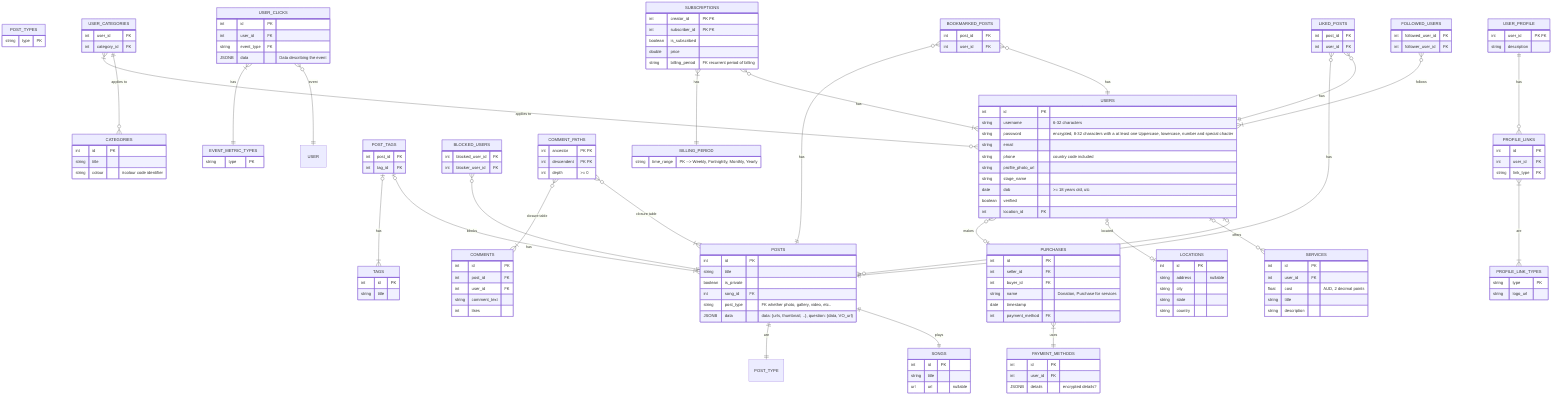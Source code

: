erDiagram
    USERS |o--o{ POSTS : uploads
    USERS |o--o{ SERVICES : offers
    POSTS ||--|| SONGS : plays
    POSTS ||--|| POST_TYPE : are
    USERS {
        int id PK
        string username "6-32 characters"
        string password "encrypted, 8-32 characters with a at least one Uppercase, lowercase, number and special chacter"
        string email
        string phone "country code included"
        string profile_photo_url
        string stage_name
        date dob ">= 18 years old, utc"
        boolean verified
        int location_id FK
    }
    POSTS {
        int id PK
        string title
        boolean is_private
        int song_id FK
        string post_type "FK whether photo, gallery, video, etc.."
        JSONB data "data: {urls, thumbnail, ..}, question: {data, VO_url}"
    }
    POST_TYPES   {
        string type PK
    }
    SONGS   {
        int id PK
        string title
        url url "nullable"
    }
    SERVICES  {
        int id PK
        int user_id FK
        float cost "AUD, 2 decimal points"
        string title
        string description
    }
    USERS |o--o| LOCATIONS : located
    LOCATIONS    {
        int id PK
        string address "nullable"
        string city
        string state
        string country
    }

    LIKED_POSTS }o--|| USERS : has
    LIKED_POSTS }o--|| POSTS : has
    LIKED_POSTS  {
        int post_id FK
        int user_id FK
    }

    BOOKMARKED_POSTS }o--|| USERS : has
    BOOKMARKED_POSTS }o--|| POSTS : has
    BOOKMARKED_POSTS {
        int post_id FK
        int user_id FK
    }
    USER_CATEGORIES ||--o{ CATEGORIES : "applies to"
    USER_CATEGORIES }|--o{ USERS : "applies to"
    CATEGORIES  {
        int id PK
        string title
        string colour "#colour code identifier"
    }
    USER_CATEGORIES {
        int user_id FK
        int category_id FK
    }
    USER_PROFILE  {
        int user_id "PK FK"
        string description
    }
    USER_PROFILE ||--o{ PROFILE_LINKS : has
    PROFILE_LINKS }|--|{ PROFILE_LINK_TYPES : are
    PROFILE_LINKS   {
        int id PK
        int user_id FK
        string link_type FK
    }
    PROFILE_LINK_TYPES   {
        string type PK
        string logo_url
    }


    POST_TAGS |o--|{ POSTS : has
    POST_TAGS |o--|{ TAGS : has
    TAGS  {
        int id PK
        string title
    }
    POST_TAGS {
        int post_id FK
        int tag_id FK
    }

    FOLLOWED_USERS }o--|{ USERS : follows
    BLOCKED_USERS }o--|| POSTS : blocks
    FOLLOWED_USERS {
        int followed_user_id FK
        int follower_user_id FK
    }
    BLOCKED_USERS {
        int blocked_user_id FK
        int blocker_user_id FK
    }

    COMMENT_PATHS }o--|{ POSTS : "closure table"
    COMMENT_PATHS }o--|{ COMMENTS : "closure table"

    COMMENTS    {
        int id PK
        int post_id FK
        int user_id FK
        string comment_text
        int likes
    }
    COMMENT_PATHS   {
        int ancestor "PK FK"
        int descendent "PK FK"
        int depth ">= 0"
    }

    SUBSCRIPTIONS }o--|{ USERS : has
    SUBSCRIPTIONS }|--|| BILLING_PERIOD : has
    SUBSCRIPTIONS   {
        int creator_id "PK FK"
        int subscriber_id "PK FK"
        boolean is_subscribed
        double price
        string billing_period "FK recurrent period of billing"
    }

    BILLING_PERIOD   {
        string time_range "PK --> Weekly, Fortnightly, Monthly, Yearly"
    }

    USERS }o--o| PURCHASES : makes
    PURCHASES }|--|| PAYMENT_METHODS : uses
    PURCHASES   {
        int id PK
        int seller_id FK
        int buyer_id FK
        string name "Donation, Purchase for services"
        date timestamp
        int payment_method FK
    }

    PAYMENT_METHODS {
        int id PK
        int user_id FK
        JSONB details "encrypted details?"
    }

    USER_CLICKS }o--|| USER : event
    USER_CLICKS }|--|| EVENT_METRIC_TYPES : has
    USER_CLICKS {
        int id PK
        int user_id FK
        string event_type FK
        JSONB data "Data describing the event"
    }

    EVENT_METRIC_TYPES {
        string type PK
    }
